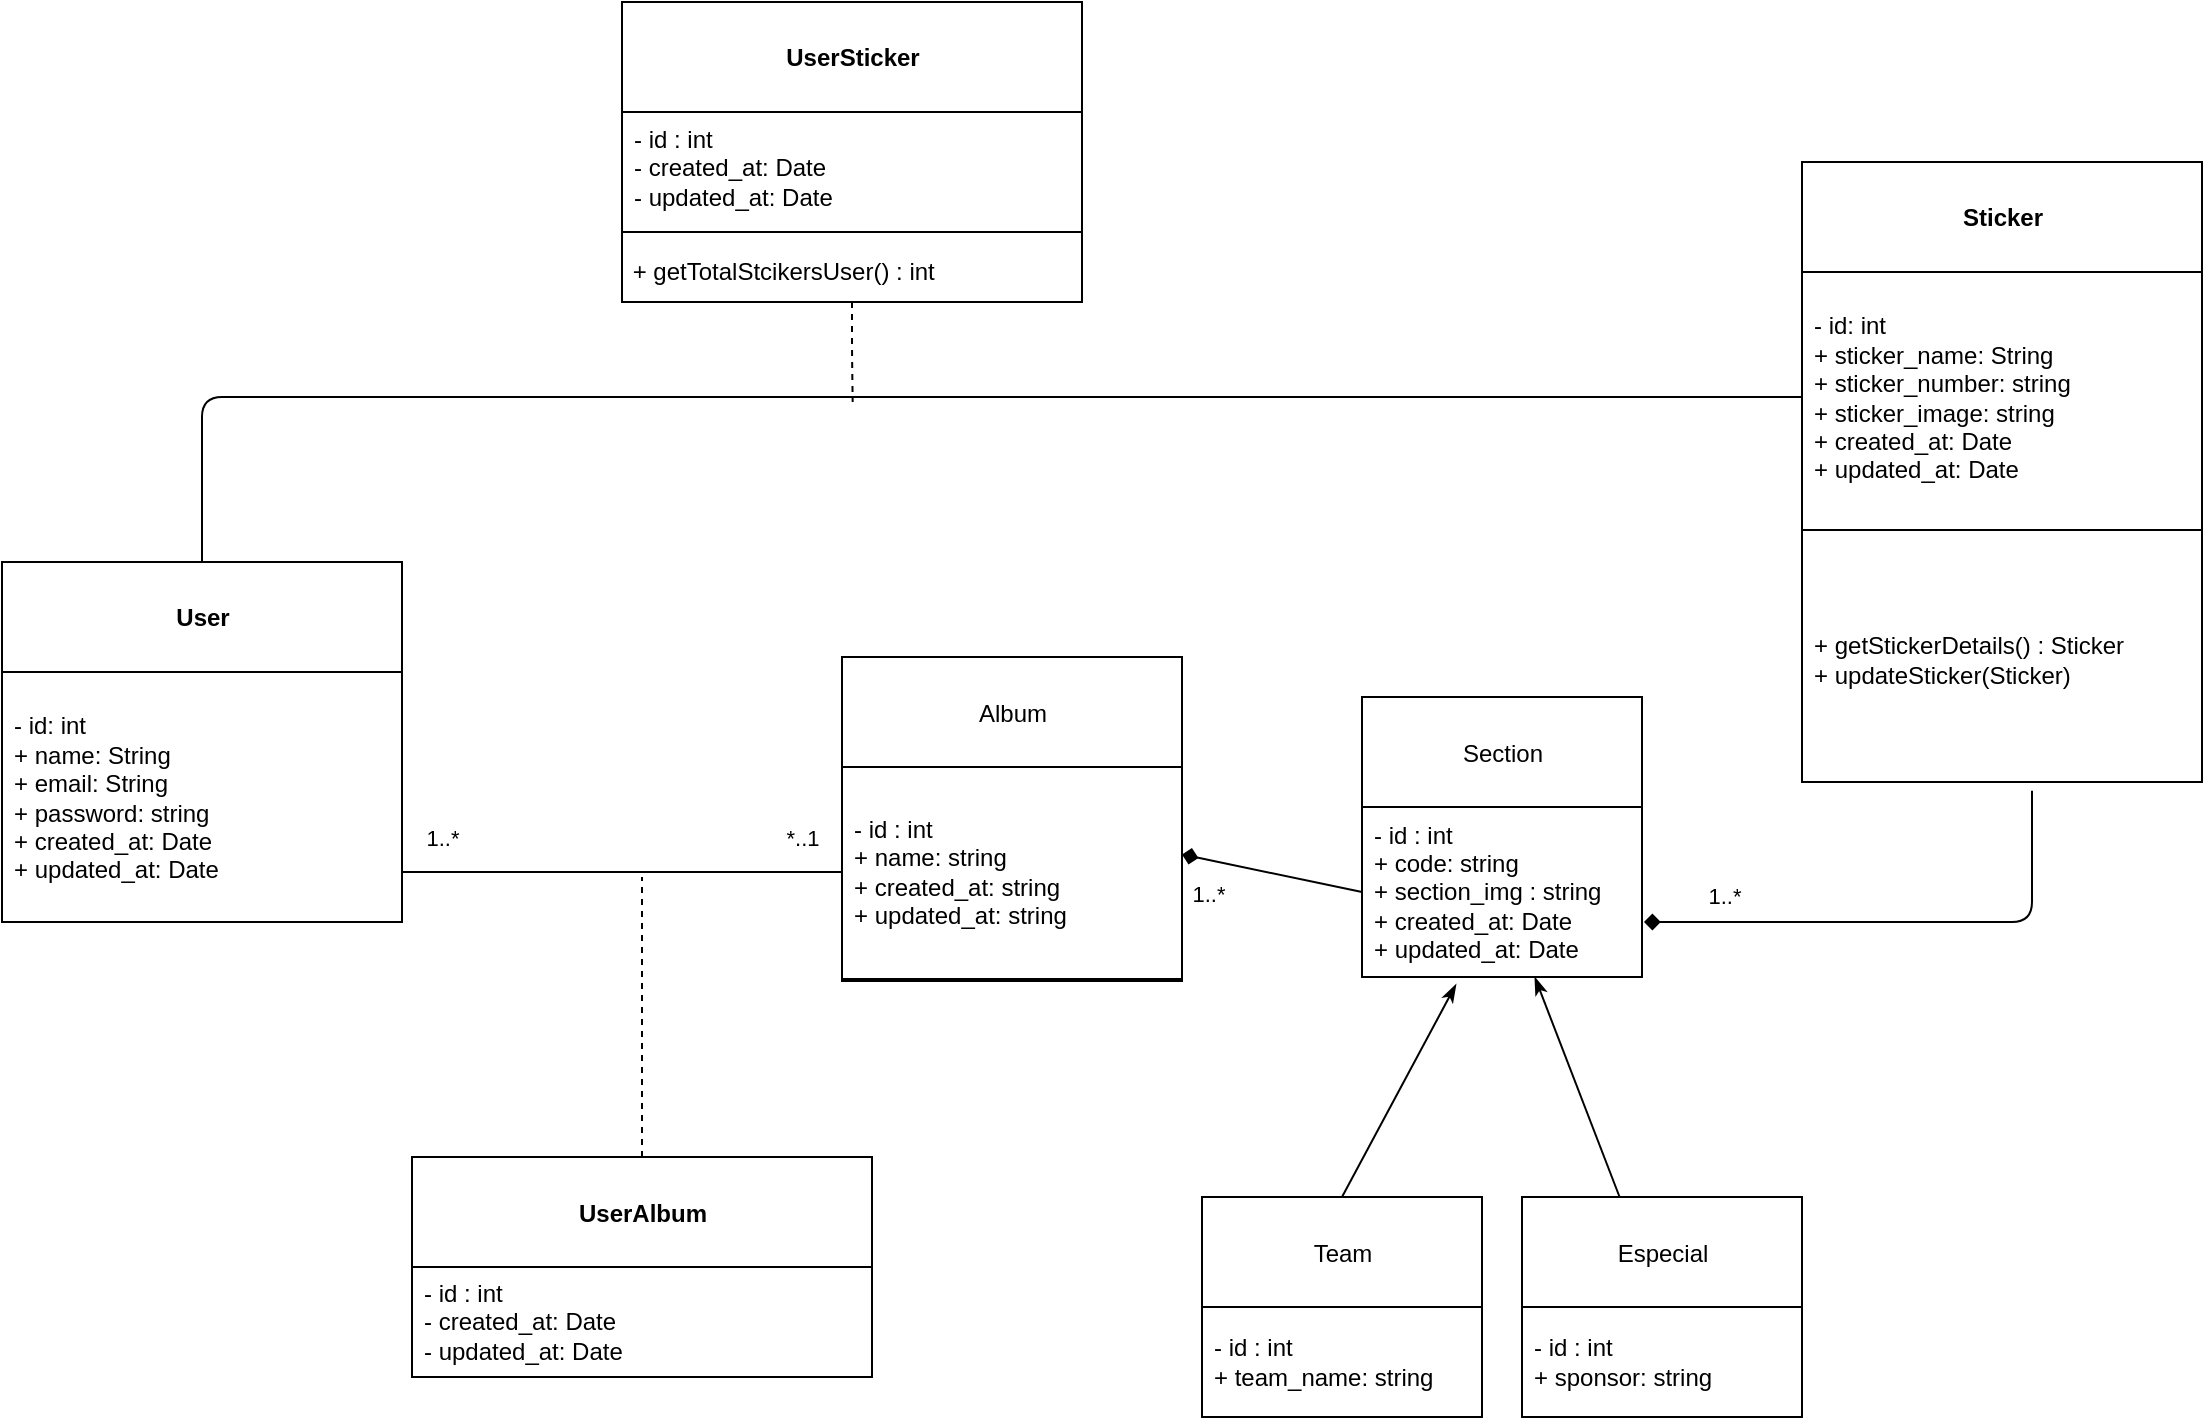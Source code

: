 <mxfile>
    <diagram id="dP9PBtT_BEsu-eOAK0bP" name="Page-1">
        <mxGraphModel dx="1473" dy="1106" grid="1" gridSize="10" guides="1" tooltips="1" connect="1" arrows="1" fold="1" page="1" pageScale="1" pageWidth="850" pageHeight="1100" math="0" shadow="0">
            <root>
                <mxCell id="0"/>
                <mxCell id="1" parent="0"/>
                <mxCell id="46" value="1..*" style="edgeStyle=none;html=1;entryX=0;entryY=0.5;entryDx=0;entryDy=0;endArrow=none;endFill=0;" parent="1" edge="1">
                    <mxGeometry x="-0.818" y="18" relative="1" as="geometry">
                        <mxPoint x="570" y="595" as="sourcePoint"/>
                        <mxPoint x="790" y="595" as="targetPoint"/>
                        <mxPoint y="1" as="offset"/>
                    </mxGeometry>
                </mxCell>
                <mxCell id="78" style="edgeStyle=orthogonalEdgeStyle;html=1;exitX=0.5;exitY=0;exitDx=0;exitDy=0;startArrow=none;startFill=0;endArrow=none;endFill=0;" parent="1" source="2" target="30" edge="1">
                    <mxGeometry relative="1" as="geometry"/>
                </mxCell>
                <mxCell id="2" value="&lt;b&gt;&lt;br&gt;User&lt;br&gt;&lt;/b&gt;" style="swimlane;fontStyle=0;align=center;verticalAlign=top;childLayout=stackLayout;horizontal=1;startSize=55;horizontalStack=0;resizeParent=1;resizeParentMax=0;resizeLast=0;collapsible=0;marginBottom=0;html=1;" parent="1" vertex="1">
                    <mxGeometry x="370" y="440" width="200" height="180" as="geometry"/>
                </mxCell>
                <mxCell id="4" value="- id: int&lt;br&gt;+ name: String&lt;br&gt;+ email: String&lt;br&gt;+ password: string&lt;br&gt;+ created_at: Date&lt;br&gt;+ updated_at: Date" style="text;html=1;strokeColor=none;fillColor=none;align=left;verticalAlign=middle;spacingLeft=4;spacingRight=4;overflow=hidden;rotatable=0;points=[[0,0.5],[1,0.5]];portConstraint=eastwest;" parent="2" vertex="1">
                    <mxGeometry y="55" width="200" height="125" as="geometry"/>
                </mxCell>
                <mxCell id="43" value="1..*" style="edgeStyle=none;html=1;endArrow=none;endFill=0;startArrow=diamond;startFill=1;entryX=0;entryY=0.5;entryDx=0;entryDy=0;" parent="1" source="13" target="25" edge="1">
                    <mxGeometry x="-0.625" y="-17" relative="1" as="geometry">
                        <mxPoint x="1020" y="617.5" as="targetPoint"/>
                        <mxPoint as="offset"/>
                    </mxGeometry>
                </mxCell>
                <mxCell id="13" value="&lt;br&gt;Album&lt;br&gt;" style="swimlane;fontStyle=0;align=center;verticalAlign=top;childLayout=stackLayout;horizontal=1;startSize=55;horizontalStack=0;resizeParent=1;resizeParentMax=0;resizeLast=0;collapsible=0;marginBottom=0;html=1;" parent="1" vertex="1">
                    <mxGeometry x="790" y="487.5" width="170" height="162" as="geometry"/>
                </mxCell>
                <mxCell id="15" value="- id : int&lt;br&gt;+ name: string&lt;br&gt;+ created_at: string&lt;br&gt;+ updated_at: string" style="text;html=1;strokeColor=none;fillColor=none;align=left;verticalAlign=middle;spacingLeft=4;spacingRight=4;overflow=hidden;rotatable=0;points=[[0,0.5],[1,0.5]];portConstraint=eastwest;" parent="13" vertex="1">
                    <mxGeometry y="55" width="170" height="105" as="geometry"/>
                </mxCell>
                <mxCell id="18" value="" style="line;strokeWidth=1;fillColor=none;align=left;verticalAlign=middle;spacingTop=-1;spacingLeft=3;spacingRight=3;rotatable=0;labelPosition=right;points=[];portConstraint=eastwest;" parent="13" vertex="1">
                    <mxGeometry y="160" width="170" height="2" as="geometry"/>
                </mxCell>
                <mxCell id="24" value="&lt;br&gt;Section" style="swimlane;fontStyle=0;align=center;verticalAlign=top;childLayout=stackLayout;horizontal=1;startSize=55;horizontalStack=0;resizeParent=1;resizeParentMax=0;resizeLast=0;collapsible=0;marginBottom=0;html=1;" parent="1" vertex="1">
                    <mxGeometry x="1050" y="507.5" width="140" height="140" as="geometry"/>
                </mxCell>
                <mxCell id="25" value="- id : int&lt;br&gt;+ code: string&lt;br&gt;+ section_img : string&lt;br&gt;+ created_at: Date&lt;br&gt;+ updated_at: Date" style="text;html=1;strokeColor=none;fillColor=none;align=left;verticalAlign=middle;spacingLeft=4;spacingRight=4;overflow=hidden;rotatable=0;points=[[0,0.5],[1,0.5]];portConstraint=eastwest;" parent="24" vertex="1">
                    <mxGeometry y="55" width="140" height="85" as="geometry"/>
                </mxCell>
                <mxCell id="29" value="&lt;b&gt;&lt;br&gt;Sticker&lt;br&gt;&lt;/b&gt;" style="swimlane;fontStyle=0;align=center;verticalAlign=top;childLayout=stackLayout;horizontal=1;startSize=55;horizontalStack=0;resizeParent=1;resizeParentMax=0;resizeLast=0;collapsible=0;marginBottom=0;html=1;" parent="1" vertex="1">
                    <mxGeometry x="1270" y="240" width="200" height="310" as="geometry"/>
                </mxCell>
                <mxCell id="30" value="- id: int&lt;br&gt;+ sticker_name: String&lt;br&gt;+ sticker_number: string&lt;br&gt;+ sticker_image: string&lt;br&gt;+ created_at: Date&lt;br&gt;+ updated_at: Date" style="text;html=1;strokeColor=none;fillColor=none;align=left;verticalAlign=middle;spacingLeft=4;spacingRight=4;overflow=hidden;rotatable=0;points=[[0,0.5],[1,0.5]];portConstraint=eastwest;" parent="29" vertex="1">
                    <mxGeometry y="55" width="200" height="125" as="geometry"/>
                </mxCell>
                <mxCell id="31" value="" style="line;strokeWidth=1;fillColor=none;align=left;verticalAlign=middle;spacingTop=-1;spacingLeft=3;spacingRight=3;rotatable=0;labelPosition=right;points=[];portConstraint=eastwest;" parent="29" vertex="1">
                    <mxGeometry y="180" width="200" height="8" as="geometry"/>
                </mxCell>
                <mxCell id="32" value="+ getStickerDetails() : Sticker&lt;br&gt;+ updateSticker(Sticker)" style="text;html=1;strokeColor=none;fillColor=none;align=left;verticalAlign=middle;spacingLeft=4;spacingRight=4;overflow=hidden;rotatable=0;points=[[0,0.5],[1,0.5]];portConstraint=eastwest;" parent="29" vertex="1">
                    <mxGeometry y="188" width="200" height="122" as="geometry"/>
                </mxCell>
                <mxCell id="42" value="*..1" style="edgeStyle=none;html=1;endArrow=none;endFill=0;dashed=1;" parent="1" source="34" edge="1">
                    <mxGeometry x="1" y="-82" relative="1" as="geometry">
                        <mxPoint x="690" y="597.5" as="targetPoint"/>
                        <mxPoint x="-2" y="-20" as="offset"/>
                    </mxGeometry>
                </mxCell>
                <mxCell id="34" value="&lt;br&gt;&lt;b&gt;UserAlbum&lt;br&gt;&lt;br&gt;&lt;/b&gt;" style="swimlane;fontStyle=0;align=center;verticalAlign=top;childLayout=stackLayout;horizontal=1;startSize=55;horizontalStack=0;resizeParent=1;resizeParentMax=0;resizeLast=0;collapsible=0;marginBottom=0;html=1;" parent="1" vertex="1">
                    <mxGeometry x="575" y="737.5" width="230" height="110" as="geometry"/>
                </mxCell>
                <mxCell id="36" value="- id : int&lt;br&gt;- created_at: Date&lt;br&gt;- updated_at: Date" style="text;html=1;strokeColor=none;fillColor=none;align=left;verticalAlign=middle;spacingLeft=4;spacingRight=4;overflow=hidden;rotatable=0;points=[[0,0.5],[1,0.5]];portConstraint=eastwest;" parent="34" vertex="1">
                    <mxGeometry y="55" width="230" height="55" as="geometry"/>
                </mxCell>
                <mxCell id="47" value="1..*" style="edgeStyle=orthogonalEdgeStyle;html=1;endArrow=none;endFill=0;startArrow=diamond;startFill=1;entryX=0.575;entryY=1.036;entryDx=0;entryDy=0;entryPerimeter=0;" parent="1" target="32" edge="1">
                    <mxGeometry x="-0.693" y="13" relative="1" as="geometry">
                        <mxPoint x="1320" y="590.5" as="targetPoint"/>
                        <mxPoint x="1191" y="620" as="sourcePoint"/>
                        <Array as="points">
                            <mxPoint x="1191" y="620"/>
                            <mxPoint x="1385" y="620"/>
                        </Array>
                        <mxPoint as="offset"/>
                    </mxGeometry>
                </mxCell>
                <mxCell id="62" style="edgeStyle=none;html=1;exitX=0.5;exitY=0;exitDx=0;exitDy=0;startArrow=none;startFill=0;endArrow=classicThin;endFill=1;entryX=0.336;entryY=1.043;entryDx=0;entryDy=0;entryPerimeter=0;" parent="1" source="56" edge="1" target="25">
                    <mxGeometry relative="1" as="geometry">
                        <mxPoint x="1080.0" y="707.5" as="targetPoint"/>
                    </mxGeometry>
                </mxCell>
                <mxCell id="56" value="&lt;br&gt;Team" style="swimlane;fontStyle=0;align=center;verticalAlign=top;childLayout=stackLayout;horizontal=1;startSize=55;horizontalStack=0;resizeParent=1;resizeParentMax=0;resizeLast=0;collapsible=0;marginBottom=0;html=1;" parent="1" vertex="1">
                    <mxGeometry x="970" y="757.5" width="140" height="110" as="geometry"/>
                </mxCell>
                <mxCell id="57" value="- id : int&lt;br&gt;+ team_name: string" style="text;html=1;strokeColor=none;fillColor=none;align=left;verticalAlign=middle;spacingLeft=4;spacingRight=4;overflow=hidden;rotatable=0;points=[[0,0.5],[1,0.5]];portConstraint=eastwest;" parent="56" vertex="1">
                    <mxGeometry y="55" width="140" height="55" as="geometry"/>
                </mxCell>
                <mxCell id="63" style="edgeStyle=none;html=1;startArrow=none;startFill=0;endArrow=classicThin;endFill=1;" parent="1" source="59" edge="1" target="25">
                    <mxGeometry relative="1" as="geometry">
                        <mxPoint x="1150.0" y="707.5" as="targetPoint"/>
                    </mxGeometry>
                </mxCell>
                <mxCell id="59" value="&lt;br&gt;Especial" style="swimlane;fontStyle=0;align=center;verticalAlign=top;childLayout=stackLayout;horizontal=1;startSize=55;horizontalStack=0;resizeParent=1;resizeParentMax=0;resizeLast=0;collapsible=0;marginBottom=0;html=1;" parent="1" vertex="1">
                    <mxGeometry x="1130" y="757.5" width="140" height="110" as="geometry"/>
                </mxCell>
                <mxCell id="60" value="- id : int&lt;br&gt;+ sponsor: string" style="text;html=1;strokeColor=none;fillColor=none;align=left;verticalAlign=middle;spacingLeft=4;spacingRight=4;overflow=hidden;rotatable=0;points=[[0,0.5],[1,0.5]];portConstraint=eastwest;" parent="59" vertex="1">
                    <mxGeometry y="55" width="140" height="55" as="geometry"/>
                </mxCell>
                <mxCell id="72" value="&lt;br&gt;&lt;b&gt;UserSticker&lt;br&gt;&lt;br&gt;&lt;/b&gt;" style="swimlane;fontStyle=0;align=center;verticalAlign=top;childLayout=stackLayout;horizontal=1;startSize=55;horizontalStack=0;resizeParent=1;resizeParentMax=0;resizeLast=0;collapsible=0;marginBottom=0;html=1;" parent="1" vertex="1">
                    <mxGeometry x="680" y="160" width="230" height="150" as="geometry"/>
                </mxCell>
                <mxCell id="73" value="- id : int&lt;br&gt;- created_at: Date&lt;br&gt;- updated_at: Date" style="text;html=1;strokeColor=none;fillColor=none;align=left;verticalAlign=middle;spacingLeft=4;spacingRight=4;overflow=hidden;rotatable=0;points=[[0,0.5],[1,0.5]];portConstraint=eastwest;" parent="72" vertex="1">
                    <mxGeometry y="55" width="230" height="55" as="geometry"/>
                </mxCell>
                <mxCell id="74" value="" style="line;strokeWidth=1;fillColor=none;align=left;verticalAlign=middle;spacingTop=-1;spacingLeft=3;spacingRight=3;rotatable=0;labelPosition=right;points=[];portConstraint=eastwest;" parent="72" vertex="1">
                    <mxGeometry y="110" width="230" height="10" as="geometry"/>
                </mxCell>
                <mxCell id="75" value="&amp;nbsp;+ getTotalStcikersUser() : int" style="text;html=1;strokeColor=none;fillColor=none;align=left;verticalAlign=middle;whiteSpace=wrap;rounded=0;" parent="72" vertex="1">
                    <mxGeometry y="120" width="230" height="30" as="geometry"/>
                </mxCell>
                <mxCell id="79" style="edgeStyle=orthogonalEdgeStyle;html=1;exitX=0.5;exitY=1;exitDx=0;exitDy=0;startArrow=none;startFill=0;endArrow=none;endFill=0;dashed=1;" parent="1" source="75" edge="1">
                    <mxGeometry relative="1" as="geometry">
                        <mxPoint x="795.333" y="360" as="targetPoint"/>
                    </mxGeometry>
                </mxCell>
            </root>
        </mxGraphModel>
    </diagram>
</mxfile>